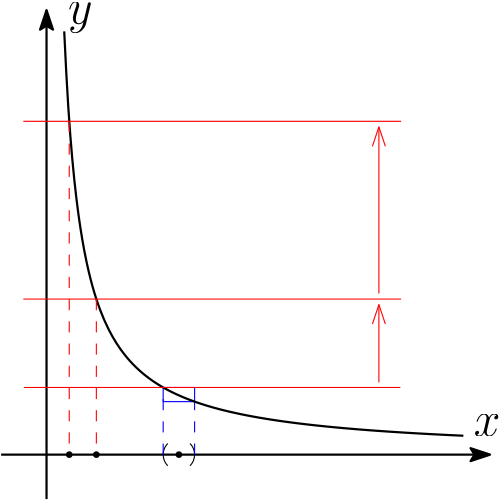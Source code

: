 <?xml version="1.0"?>
<!DOCTYPE ipe SYSTEM "ipe.dtd">
<ipe version="70218" creator="Ipe 7.2.23">
<info created="D:20210321164024" modified="D:20210413094903"/>
<ipestyle name="basic">
<symbol name="arrow/arc(spx)">
<path stroke="sym-stroke" fill="sym-stroke" pen="sym-pen">
0 0 m
-1 0.333 l
-1 -0.333 l
h
</path>
</symbol>
<symbol name="arrow/farc(spx)">
<path stroke="sym-stroke" fill="white" pen="sym-pen">
0 0 m
-1 0.333 l
-1 -0.333 l
h
</path>
</symbol>
<symbol name="arrow/ptarc(spx)">
<path stroke="sym-stroke" fill="sym-stroke" pen="sym-pen">
0 0 m
-1 0.333 l
-0.8 0 l
-1 -0.333 l
h
</path>
</symbol>
<symbol name="arrow/fptarc(spx)">
<path stroke="sym-stroke" fill="white" pen="sym-pen">
0 0 m
-1 0.333 l
-0.8 0 l
-1 -0.333 l
h
</path>
</symbol>
<symbol name="mark/circle(sx)" transformations="translations">
<path fill="sym-stroke">
0.6 0 0 0.6 0 0 e
0.4 0 0 0.4 0 0 e
</path>
</symbol>
<symbol name="mark/disk(sx)" transformations="translations">
<path fill="sym-stroke">
0.6 0 0 0.6 0 0 e
</path>
</symbol>
<symbol name="mark/fdisk(sfx)" transformations="translations">
<group>
<path fill="sym-fill">
0.5 0 0 0.5 0 0 e
</path>
<path fill="sym-stroke" fillrule="eofill">
0.6 0 0 0.6 0 0 e
0.4 0 0 0.4 0 0 e
</path>
</group>
</symbol>
<symbol name="mark/box(sx)" transformations="translations">
<path fill="sym-stroke" fillrule="eofill">
-0.6 -0.6 m
0.6 -0.6 l
0.6 0.6 l
-0.6 0.6 l
h
-0.4 -0.4 m
0.4 -0.4 l
0.4 0.4 l
-0.4 0.4 l
h
</path>
</symbol>
<symbol name="mark/square(sx)" transformations="translations">
<path fill="sym-stroke">
-0.6 -0.6 m
0.6 -0.6 l
0.6 0.6 l
-0.6 0.6 l
h
</path>
</symbol>
<symbol name="mark/fsquare(sfx)" transformations="translations">
<group>
<path fill="sym-fill">
-0.5 -0.5 m
0.5 -0.5 l
0.5 0.5 l
-0.5 0.5 l
h
</path>
<path fill="sym-stroke" fillrule="eofill">
-0.6 -0.6 m
0.6 -0.6 l
0.6 0.6 l
-0.6 0.6 l
h
-0.4 -0.4 m
0.4 -0.4 l
0.4 0.4 l
-0.4 0.4 l
h
</path>
</group>
</symbol>
<symbol name="mark/cross(sx)" transformations="translations">
<group>
<path fill="sym-stroke">
-0.43 -0.57 m
0.57 0.43 l
0.43 0.57 l
-0.57 -0.43 l
h
</path>
<path fill="sym-stroke">
-0.43 0.57 m
0.57 -0.43 l
0.43 -0.57 l
-0.57 0.43 l
h
</path>
</group>
</symbol>
<symbol name="arrow/fnormal(spx)">
<path stroke="sym-stroke" fill="white" pen="sym-pen">
0 0 m
-1 0.333 l
-1 -0.333 l
h
</path>
</symbol>
<symbol name="arrow/pointed(spx)">
<path stroke="sym-stroke" fill="sym-stroke" pen="sym-pen">
0 0 m
-1 0.333 l
-0.8 0 l
-1 -0.333 l
h
</path>
</symbol>
<symbol name="arrow/fpointed(spx)">
<path stroke="sym-stroke" fill="white" pen="sym-pen">
0 0 m
-1 0.333 l
-0.8 0 l
-1 -0.333 l
h
</path>
</symbol>
<symbol name="arrow/linear(spx)">
<path stroke="sym-stroke" pen="sym-pen">
-1 0.333 m
0 0 l
-1 -0.333 l
</path>
</symbol>
<symbol name="arrow/fdouble(spx)">
<path stroke="sym-stroke" fill="white" pen="sym-pen">
0 0 m
-1 0.333 l
-1 -0.333 l
h
-1 0 m
-2 0.333 l
-2 -0.333 l
h
</path>
</symbol>
<symbol name="arrow/double(spx)">
<path stroke="sym-stroke" fill="sym-stroke" pen="sym-pen">
0 0 m
-1 0.333 l
-1 -0.333 l
h
-1 0 m
-2 0.333 l
-2 -0.333 l
h
</path>
</symbol>
<symbol name="arrow/mid-normal(spx)">
<path stroke="sym-stroke" fill="sym-stroke" pen="sym-pen">
0.5 0 m
-0.5 0.333 l
-0.5 -0.333 l
h
</path>
</symbol>
<symbol name="arrow/mid-fnormal(spx)">
<path stroke="sym-stroke" fill="white" pen="sym-pen">
0.5 0 m
-0.5 0.333 l
-0.5 -0.333 l
h
</path>
</symbol>
<symbol name="arrow/mid-pointed(spx)">
<path stroke="sym-stroke" fill="sym-stroke" pen="sym-pen">
0.5 0 m
-0.5 0.333 l
-0.3 0 l
-0.5 -0.333 l
h
</path>
</symbol>
<symbol name="arrow/mid-fpointed(spx)">
<path stroke="sym-stroke" fill="white" pen="sym-pen">
0.5 0 m
-0.5 0.333 l
-0.3 0 l
-0.5 -0.333 l
h
</path>
</symbol>
<symbol name="arrow/mid-double(spx)">
<path stroke="sym-stroke" fill="sym-stroke" pen="sym-pen">
1 0 m
0 0.333 l
0 -0.333 l
h
0 0 m
-1 0.333 l
-1 -0.333 l
h
</path>
</symbol>
<symbol name="arrow/mid-fdouble(spx)">
<path stroke="sym-stroke" fill="white" pen="sym-pen">
1 0 m
0 0.333 l
0 -0.333 l
h
0 0 m
-1 0.333 l
-1 -0.333 l
h
</path>
</symbol>
<anglesize name="22.5 deg" value="22.5"/>
<anglesize name="30 deg" value="30"/>
<anglesize name="45 deg" value="45"/>
<anglesize name="60 deg" value="60"/>
<anglesize name="90 deg" value="90"/>
<arrowsize name="large" value="10"/>
<arrowsize name="small" value="5"/>
<arrowsize name="tiny" value="3"/>
<color name="blue" value="0 0 1"/>
<color name="brown" value="0.647 0.165 0.165"/>
<color name="darkblue" value="0 0 0.545"/>
<color name="darkcyan" value="0 0.545 0.545"/>
<color name="darkgray" value="0.663"/>
<color name="darkgreen" value="0 0.392 0"/>
<color name="darkmagenta" value="0.545 0 0.545"/>
<color name="darkorange" value="1 0.549 0"/>
<color name="darkred" value="0.545 0 0"/>
<color name="gold" value="1 0.843 0"/>
<color name="gray" value="0.745"/>
<color name="green" value="0 1 0"/>
<color name="lightblue" value="0.678 0.847 0.902"/>
<color name="lightcyan" value="0.878 1 1"/>
<color name="lightgray" value="0.827"/>
<color name="lightgreen" value="0.565 0.933 0.565"/>
<color name="lightyellow" value="1 1 0.878"/>
<color name="navy" value="0 0 0.502"/>
<color name="orange" value="1 0.647 0"/>
<color name="pink" value="1 0.753 0.796"/>
<color name="purple" value="0.627 0.125 0.941"/>
<color name="red" value="1 0 0"/>
<color name="seagreen" value="0.18 0.545 0.341"/>
<color name="turquoise" value="0.251 0.878 0.816"/>
<color name="violet" value="0.933 0.51 0.933"/>
<color name="yellow" value="1 1 0"/>
<dashstyle name="dash dot dotted" value="[4 2 1 2 1 2] 0"/>
<dashstyle name="dash dotted" value="[4 2 1 2] 0"/>
<dashstyle name="dashed" value="[4] 0"/>
<dashstyle name="dotted" value="[1 3] 0"/>
<gridsize name="10 pts (~3.5 mm)" value="10"/>
<gridsize name="14 pts (~5 mm)" value="14"/>
<gridsize name="16 pts (~6 mm)" value="16"/>
<gridsize name="20 pts (~7 mm)" value="20"/>
<gridsize name="28 pts (~10 mm)" value="28"/>
<gridsize name="32 pts (~12 mm)" value="32"/>
<gridsize name="4 pts" value="4"/>
<gridsize name="56 pts (~20 mm)" value="56"/>
<gridsize name="8 pts (~3 mm)" value="8"/>
<opacity name="10%" value="0.1"/>
<opacity name="30%" value="0.3"/>
<opacity name="50%" value="0.5"/>
<opacity name="75%" value="0.75"/>
<pen name="fat" value="1.2"/>
<pen name="heavier" value="0.8"/>
<pen name="ultrafat" value="2"/>
<symbolsize name="large" value="5"/>
<symbolsize name="small" value="2"/>
<symbolsize name="tiny" value="1.1"/>
<textsize name="Huge" value="\Huge"/>
<textsize name="LARGE" value="\LARGE"/>
<textsize name="Large" value="\Large"/>
<textsize name="footnote" value="\footnotesize"/>
<textsize name="huge" value="\huge"/>
<textsize name="large" value="\large"/>
<textsize name="small" value="\small"/>
<textsize name="tiny" value="\tiny"/>
<textstyle name="center" begin="\begin{center}" end="\end{center}"/>
<textstyle name="item" begin="\begin{itemize}\item{}" end="\end{itemize}"/>
<textstyle name="itemize" begin="\begin{itemize}" end="\end{itemize}"/>
<tiling name="falling" angle="-60" step="4" width="1"/>
<tiling name="rising" angle="30" step="4" width="1"/>
</ipestyle>
<ipestyle name="specific">
<symbol name="arrow/arc(spx)">
<path stroke="sym-stroke" fill="sym-stroke" pen="sym-pen">
0 0 m
-1 0.333 l
-1 -0.333 l
h
</path>
</symbol>
<symbol name="arrow/farc(spx)">
<path stroke="sym-stroke" fill="white" pen="sym-pen">
0 0 m
-1 0.333 l
-1 -0.333 l
h
</path>
</symbol>
<symbol name="arrow/ptarc(spx)">
<path stroke="sym-stroke" fill="sym-stroke" pen="sym-pen">
0 0 m
-1 0.333 l
-0.8 0 l
-1 -0.333 l
h
</path>
</symbol>
<symbol name="arrow/fptarc(spx)">
<path stroke="sym-stroke" fill="white" pen="sym-pen">
0 0 m
-1 0.333 l
-0.8 0 l
-1 -0.333 l
h
</path>
</symbol>
<symbol name="mark/circle(sx)" transformations="translations">
<path fill="sym-stroke">
0.6 0 0 0.6 0 0 e
0.4 0 0 0.4 0 0 e
</path>
</symbol>
<symbol name="mark/disk(sx)" transformations="translations">
<path fill="sym-stroke">
0.6 0 0 0.6 0 0 e
</path>
</symbol>
<symbol name="mark/fdisk(sfx)" transformations="translations">
<group>
<path fill="sym-fill">
0.5 0 0 0.5 0 0 e
</path>
<path fill="sym-stroke" fillrule="eofill">
0.6 0 0 0.6 0 0 e
0.4 0 0 0.4 0 0 e
</path>
</group>
</symbol>
<symbol name="mark/box(sx)" transformations="translations">
<path fill="sym-stroke" fillrule="eofill">
-0.6 -0.6 m
0.6 -0.6 l
0.6 0.6 l
-0.6 0.6 l
h
-0.4 -0.4 m
0.4 -0.4 l
0.4 0.4 l
-0.4 0.4 l
h
</path>
</symbol>
<symbol name="mark/square(sx)" transformations="translations">
<path fill="sym-stroke">
-0.6 -0.6 m
0.6 -0.6 l
0.6 0.6 l
-0.6 0.6 l
h
</path>
</symbol>
<symbol name="mark/fsquare(sfx)" transformations="translations">
<group>
<path fill="sym-fill">
-0.5 -0.5 m
0.5 -0.5 l
0.5 0.5 l
-0.5 0.5 l
h
</path>
<path fill="sym-stroke" fillrule="eofill">
-0.6 -0.6 m
0.6 -0.6 l
0.6 0.6 l
-0.6 0.6 l
h
-0.4 -0.4 m
0.4 -0.4 l
0.4 0.4 l
-0.4 0.4 l
h
</path>
</group>
</symbol>
<symbol name="mark/cross(sx)" transformations="translations">
<group>
<path fill="sym-stroke">
-0.43 -0.57 m
0.57 0.43 l
0.43 0.57 l
-0.57 -0.43 l
h
</path>
<path fill="sym-stroke">
-0.43 0.57 m
0.57 -0.43 l
0.43 -0.57 l
-0.57 0.43 l
h
</path>
</group>
</symbol>
<symbol name="arrow/fnormal(spx)">
<path stroke="sym-stroke" fill="white" pen="sym-pen">
0 0 m
-1 0.333 l
-1 -0.333 l
h
</path>
</symbol>
<symbol name="arrow/pointed(spx)">
<path stroke="sym-stroke" fill="sym-stroke" pen="sym-pen">
0 0 m
-1 0.333 l
-0.8 0 l
-1 -0.333 l
h
</path>
</symbol>
<symbol name="arrow/fpointed(spx)">
<path stroke="sym-stroke" fill="white" pen="sym-pen">
0 0 m
-1 0.333 l
-0.8 0 l
-1 -0.333 l
h
</path>
</symbol>
<symbol name="arrow/linear(spx)">
<path stroke="sym-stroke" pen="sym-pen">
-1 0.333 m
0 0 l
-1 -0.333 l
</path>
</symbol>
<symbol name="arrow/fdouble(spx)">
<path stroke="sym-stroke" fill="white" pen="sym-pen">
0 0 m
-1 0.333 l
-1 -0.333 l
h
-1 0 m
-2 0.333 l
-2 -0.333 l
h
</path>
</symbol>
<symbol name="arrow/double(spx)">
<path stroke="sym-stroke" fill="sym-stroke" pen="sym-pen">
0 0 m
-1 0.333 l
-1 -0.333 l
h
-1 0 m
-2 0.333 l
-2 -0.333 l
h
</path>
</symbol>
<symbol name="arrow/mid-normal(spx)">
<path stroke="sym-stroke" fill="sym-stroke" pen="sym-pen">
0.5 0 m
-0.5 0.333 l
-0.5 -0.333 l
h
</path>
</symbol>
<symbol name="arrow/mid-fnormal(spx)">
<path stroke="sym-stroke" fill="white" pen="sym-pen">
0.5 0 m
-0.5 0.333 l
-0.5 -0.333 l
h
</path>
</symbol>
<symbol name="arrow/mid-pointed(spx)">
<path stroke="sym-stroke" fill="sym-stroke" pen="sym-pen">
0.5 0 m
-0.5 0.333 l
-0.3 0 l
-0.5 -0.333 l
h
</path>
</symbol>
<symbol name="arrow/mid-fpointed(spx)">
<path stroke="sym-stroke" fill="white" pen="sym-pen">
0.5 0 m
-0.5 0.333 l
-0.3 0 l
-0.5 -0.333 l
h
</path>
</symbol>
<symbol name="arrow/mid-double(spx)">
<path stroke="sym-stroke" fill="sym-stroke" pen="sym-pen">
1 0 m
0 0.333 l
0 -0.333 l
h
0 0 m
-1 0.333 l
-1 -0.333 l
h
</path>
</symbol>
<symbol name="arrow/mid-fdouble(spx)">
<path stroke="sym-stroke" fill="white" pen="sym-pen">
1 0 m
0 0.333 l
0 -0.333 l
h
0 0 m
-1 0.333 l
-1 -0.333 l
h
</path>
</symbol>
<anglesize name="22.5 deg" value="22.5"/>
<anglesize name="30 deg" value="30"/>
<anglesize name="45 deg" value="45"/>
<anglesize name="60 deg" value="60"/>
<anglesize name="90 deg" value="90"/>
<arrowsize name="large" value="10"/>
<arrowsize name="small" value="5"/>
<arrowsize name="tiny" value="3"/>
<color name="blue" value="0 0 1"/>
<color name="brown" value="0.647 0.165 0.165"/>
<color name="darkblue" value="0 0 0.545"/>
<color name="darkcyan" value="0 0.545 0.545"/>
<color name="darkgray" value="0.663"/>
<color name="darkgreen" value="0 0.392 0"/>
<color name="darkmagenta" value="0.545 0 0.545"/>
<color name="darkorange" value="1 0.549 0"/>
<color name="darkred" value="0.545 0 0"/>
<color name="gold" value="1 0.843 0"/>
<color name="gray" value="0.745"/>
<color name="green" value="0 1 0"/>
<color name="lightblue" value="0.678 0.847 0.902"/>
<color name="lightcyan" value="0.878 1 1"/>
<color name="lightgray" value="0.827"/>
<color name="lightgreen" value="0.565 0.933 0.565"/>
<color name="lightyellow" value="1 1 0.878"/>
<color name="navy" value="0 0 0.502"/>
<color name="orange" value="1 0.647 0"/>
<color name="pink" value="1 0.753 0.796"/>
<color name="purple" value="0.627 0.125 0.941"/>
<color name="red" value="1 0 0"/>
<color name="seagreen" value="0.18 0.545 0.341"/>
<color name="turquoise" value="0.251 0.878 0.816"/>
<color name="violet" value="0.933 0.51 0.933"/>
<color name="yellow" value="1 1 0"/>
<dashstyle name="dash dot dotted" value="[4 2 1 2 1 2] 0"/>
<dashstyle name="dash dotted" value="[4 2 1 2] 0"/>
<dashstyle name="dashed" value="[4] 0"/>
<dashstyle name="dotted" value="[1 3] 0"/>
<gridsize name="10 pts (~3.5 mm)" value="10"/>
<gridsize name="14 pts (~5 mm)" value="14"/>
<gridsize name="16 pts (~6 mm)" value="16"/>
<gridsize name="2 pts" value="2"/>
<gridsize name="20 pts (~7 mm)" value="20"/>
<gridsize name="28 pts (~10 mm)" value="28"/>
<gridsize name="32 pts (~12 mm)" value="32"/>
<gridsize name="4 pts" value="4"/>
<gridsize name="56 pts (~20 mm)" value="56"/>
<gridsize name="8 pts (~3 mm)" value="8"/>
<opacity name="10%" value="0.1"/>
<opacity name="30%" value="0.3"/>
<opacity name="50%" value="0.5"/>
<opacity name="75%" value="0.75"/>
<pen name="fat" value="1.2"/>
<pen name="heavier" value="0.8"/>
<pen name="ultrafat" value="2"/>
<symbolsize name="large" value="5"/>
<symbolsize name="small" value="2"/>
<symbolsize name="tiny" value="1.1"/>
<textsize name="Huge" value="\Huge"/>
<textsize name="LARGE" value="\LARGE"/>
<textsize name="Large" value="\Large"/>
<textsize name="footnote" value="\footnotesize"/>
<textsize name="huge" value="\huge"/>
<textsize name="large" value="\large"/>
<textsize name="small" value="\small"/>
<textsize name="tiny" value="\tiny"/>
<textstyle name="center" begin="\begin{center}" end="\end{center}"/>
<textstyle name="item" begin="\begin{itemize}\item{}" end="\end{itemize}"/>
<textstyle name="itemize" begin="\begin{itemize}" end="\end{itemize}"/>
<preamble>
\usepackage{amsfonts, amsmath, amsthm, amssymb, mathtools}
</preamble>
<tiling name="falling" angle="-60" step="4" width="1"/>
<tiling name="rising" angle="30" step="4" width="1"/>
</ipestyle>
<page>
<layer name="alpha"/>
<view layers="alpha" active="alpha"/>
<path layer="alpha" matrix="1 0 0 1.22222 16.3511 -280.889" stroke="black" pen="heavier" arrow="pointed/normal">
176 400 m
176 544 l
</path>
<path matrix="1.1 0 0 1 -0 -192" stroke="black" pen="heavier" arrow="pointed/normal">
160 416 m
320 416 l
</path>
<text matrix="1 0 0 1 16.0472 -156.742" transformations="translations" pos="184 536" stroke="black" type="label" width="8.837" height="7.41" depth="3.35" valign="baseline" size="LARGE" style="math">y</text>
<text matrix="1 0 0 1 34.1647 -193.103" transformations="translations" pos="312 424" stroke="black" type="label" width="9.579" height="7.412" depth="0" valign="baseline" size="LARGE" style="math">x</text>
<use matrix="1 0 0 1 28 -192" name="mark/disk(sx)" pos="212 416" size="small" stroke="black"/>
<path matrix="1 0 0 1 28 -192" stroke="black">
208 420 m
5.65685 0 0 5.65685 212 416 208 412 a
</path>
<path matrix="1 0 0 1 28 -192" stroke="black">
216 412 m
5.65685 0 0 5.65685 212 416 216 420 a
</path>
<path stroke="blue" dash="dashed">
234.343 224 m
234.343 248.183 l
</path>
<path stroke="blue" dash="dashed">
245.657 224 m
245.657 243.084 l
</path>
<path stroke="blue">
234.343 248.183 m
234.343 243.084 l
245.657 243.084 l
245.657 248.183 l
h
</path>
<path stroke="black" pen="heavier">
198.72 376.381 m
199.204 365.873
199.688 356.852
200.171 349.316 c
200.655 341.781
201.139 335.732
201.623 330.416 c
202.106 325.1
202.59 320.517
203.074 316.469 c
203.558 312.422
204.041 308.91
204.525 305.755 c
205.009 302.6
205.493 299.802
205.977 297.265 c
206.46 294.729
206.944 292.454
207.428 290.373 c
207.912 288.292
208.395 286.405
208.879 284.666 c
209.363 282.928
209.847 281.337
210.331 279.863 c
210.814 278.389
211.298 277.031
211.782 275.765 c
212.266 274.499
212.749 273.325
213.233 272.227 c
213.717 271.128
214.201 270.104
214.684 269.141 c
215.168 268.178
215.652 267.277
216.136 266.427 c
216.62 265.576
217.103 264.777
217.587 264.02 c
218.071 263.264
218.555 262.55
219.038 261.872 c
219.522 261.194
220.006 260.553
220.49 259.943 c
220.973 259.332
221.457 258.753
221.941 258.201 c
222.425 257.648
222.909 257.122
223.392 256.619 c
223.876 256.117
224.36 255.637
224.844 255.178 c
225.327 254.719
225.811 254.28
226.295 253.859 c
226.779 253.437
227.262 253.034
227.746 252.646 c
228.23 252.259
228.714 251.887
229.198 251.529 c
229.681 251.171
230.165 250.827
230.649 250.495 c
231.133 250.163
231.616 249.844
232.1 249.536 c
232.584 249.228
233.068 248.931
233.552 248.644 c
234.035 248.357
234.519 248.08
235.003 247.812 c
235.487 247.545
235.97 247.286
236.454 247.035 c
236.938 246.784
237.422 246.542
237.905 246.307 c
238.389 246.072
238.873 245.844
239.357 245.623 c
239.841 245.402
240.324 245.188
240.808 244.98 c
241.292 244.772
241.776 244.57
242.259 244.374 c
242.743 244.178
243.227 243.988
243.711 243.802 c
244.194 243.617
244.678 243.437
245.162 243.262 c
245.646 243.087
246.13 242.916
246.613 242.75 c
247.097 242.584
247.581 242.422
248.065 242.265 c
248.548 242.107
249.032 241.954
249.516 241.804 c
250 241.654
250.484 241.508
250.967 241.366 c
251.451 241.223
251.935 241.084
252.419 240.948 c
252.902 240.813
253.386 240.68
253.87 240.551 c
254.354 240.421
254.837 240.295
255.321 240.172 c
255.805 240.048
256.289 239.927
256.773 239.809 c
257.256 239.691
257.74 239.576
258.224 239.463 c
258.708 239.35
259.191 239.239
259.675 239.131 c
260.159 239.023
260.643 238.917
261.126 238.813 c
261.61 238.71
262.094 238.608
262.578 238.509 c
263.062 238.409
263.545 238.312
264.029 238.216 c
264.513 238.121
264.997 238.027
265.48 237.936 c
265.964 237.844
266.448 237.754
266.932 237.666 c
267.415 237.578
267.899 237.491
268.383 237.406 c
268.867 237.321
269.351 237.238
269.834 237.156 c
270.318 237.074
270.802 236.994
271.286 236.915 c
271.769 236.837
272.253 236.759
272.737 236.683 c
273.221 236.607
273.705 236.533
274.188 236.459 c
274.672 236.386
275.156 236.314
275.64 236.243 c
276.123 236.172
276.607 236.103
277.091 236.034 c
277.575 235.966
278.058 235.899
278.542 235.832 c
279.026 235.766
279.51 235.701
279.994 235.637 c
280.477 235.573
280.961 235.51
281.445 235.448 c
281.929 235.386
282.412 235.326
282.896 235.266 c
283.38 235.206
283.864 235.147
284.347 235.089 c
284.831 235.03
285.315 234.973
285.799 234.917 c
286.283 234.861
286.766 234.805
287.25 234.751 c
287.734 234.696
288.218 234.642
288.701 234.589 c
289.185 234.536
289.669 234.484
290.153 234.433 c
290.636 234.381
291.12 234.331
291.604 234.281 c
292.088 234.231
292.572 234.182
293.055 234.133 c
293.539 234.085
294.023 234.037
294.507 233.99 c
294.99 233.942
295.474 233.896
295.958 233.85 c
296.442 233.804
296.926 233.759
297.409 233.715 c
297.893 233.67
298.377 233.626
298.861 233.583 c
299.344 233.539
299.828 233.496
300.312 233.454 c
300.796 233.412
301.279 233.37
301.763 233.329 c
302.247 233.288
302.731 233.247
303.215 233.207 c
303.698 233.167
304.182 233.128
304.666 233.089 c
305.15 233.05
305.633 233.011
306.117 232.973 c
306.601 232.935
307.085 232.898
307.568 232.861 c
308.052 232.823
308.536 232.787
309.02 232.751 c
309.504 232.714
309.987 232.679
310.471 232.643 c
310.955 232.608
311.439 232.573
311.922 232.539 c
312.406 232.504
312.89 232.47
313.374 232.437 c
313.858 232.403
314.341 232.37
314.825 232.337 c
315.309 232.304
315.793 232.272
316.276 232.24 c
316.76 232.208
317.244 232.176
317.728 232.145 c
318.211 232.113
318.695 232.082
319.179 232.052 c
319.663 232.021
320.147 231.991
320.63 231.961 c
321.114 231.931
321.598 231.901
322.082 231.872 c
322.565 231.843
323.049 231.814
323.533 231.785 c
324.017 231.756
324.5 231.728
324.984 231.7 c
325.468 231.672
325.952 231.644
326.436 231.617 c
326.919 231.59
327.403 231.563
327.887 231.536 c
328.371 231.509
328.854 231.482
329.338 231.456 c
329.822 231.43
330.306 231.404
330.789 231.378 c
331.273 231.352
331.757 231.327
332.241 231.302 c
332.725 231.277
333.208 231.252
333.692 231.227 c
334.176 231.202
334.66 231.178
335.143 231.154 c
335.627 231.129
336.111 231.106
336.595 231.082 c
337.079 231.058
337.562 231.035
338.046 231.011 c
338.53 230.988
339.014 230.965
339.497 230.942 c
339.981 230.92
340.465 230.897
340.949 230.875 c
341.432 230.853
341.916 230.83
342.4 230.809 c
</path>
<path stroke="red">
184.183 248.183 m
245.657 248.183 l
319.721 248.183 l
</path>
<path stroke="red">
184 280 m
320 280 l
</path>
<path stroke="red">
184 344 m
320 344 l
</path>
<path stroke="red" dash="dashed">
200.529 344 m
200.529 224 l
</path>
<path stroke="red" dash="dashed">
210.286 280 m
210.286 224 l
</path>
<use name="mark/disk(sx)" pos="210.286 224" size="small" stroke="black"/>
<use name="mark/disk(sx)" pos="200.529 224" size="small" stroke="black"/>
<path stroke="red" arrow="linear/normal">
312 282 m
312 342 l
</path>
<path stroke="red" arrow="linear/normal">
312 250 m
312 278 l
</path>
</page>
</ipe>
